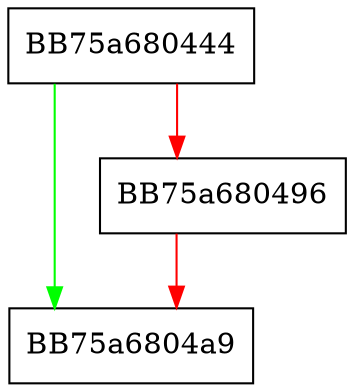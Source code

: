 digraph SandboxExpandToDevicePath {
  node [shape="box"];
  graph [splines=ortho];
  BB75a680444 -> BB75a6804a9 [color="green"];
  BB75a680444 -> BB75a680496 [color="red"];
  BB75a680496 -> BB75a6804a9 [color="red"];
}